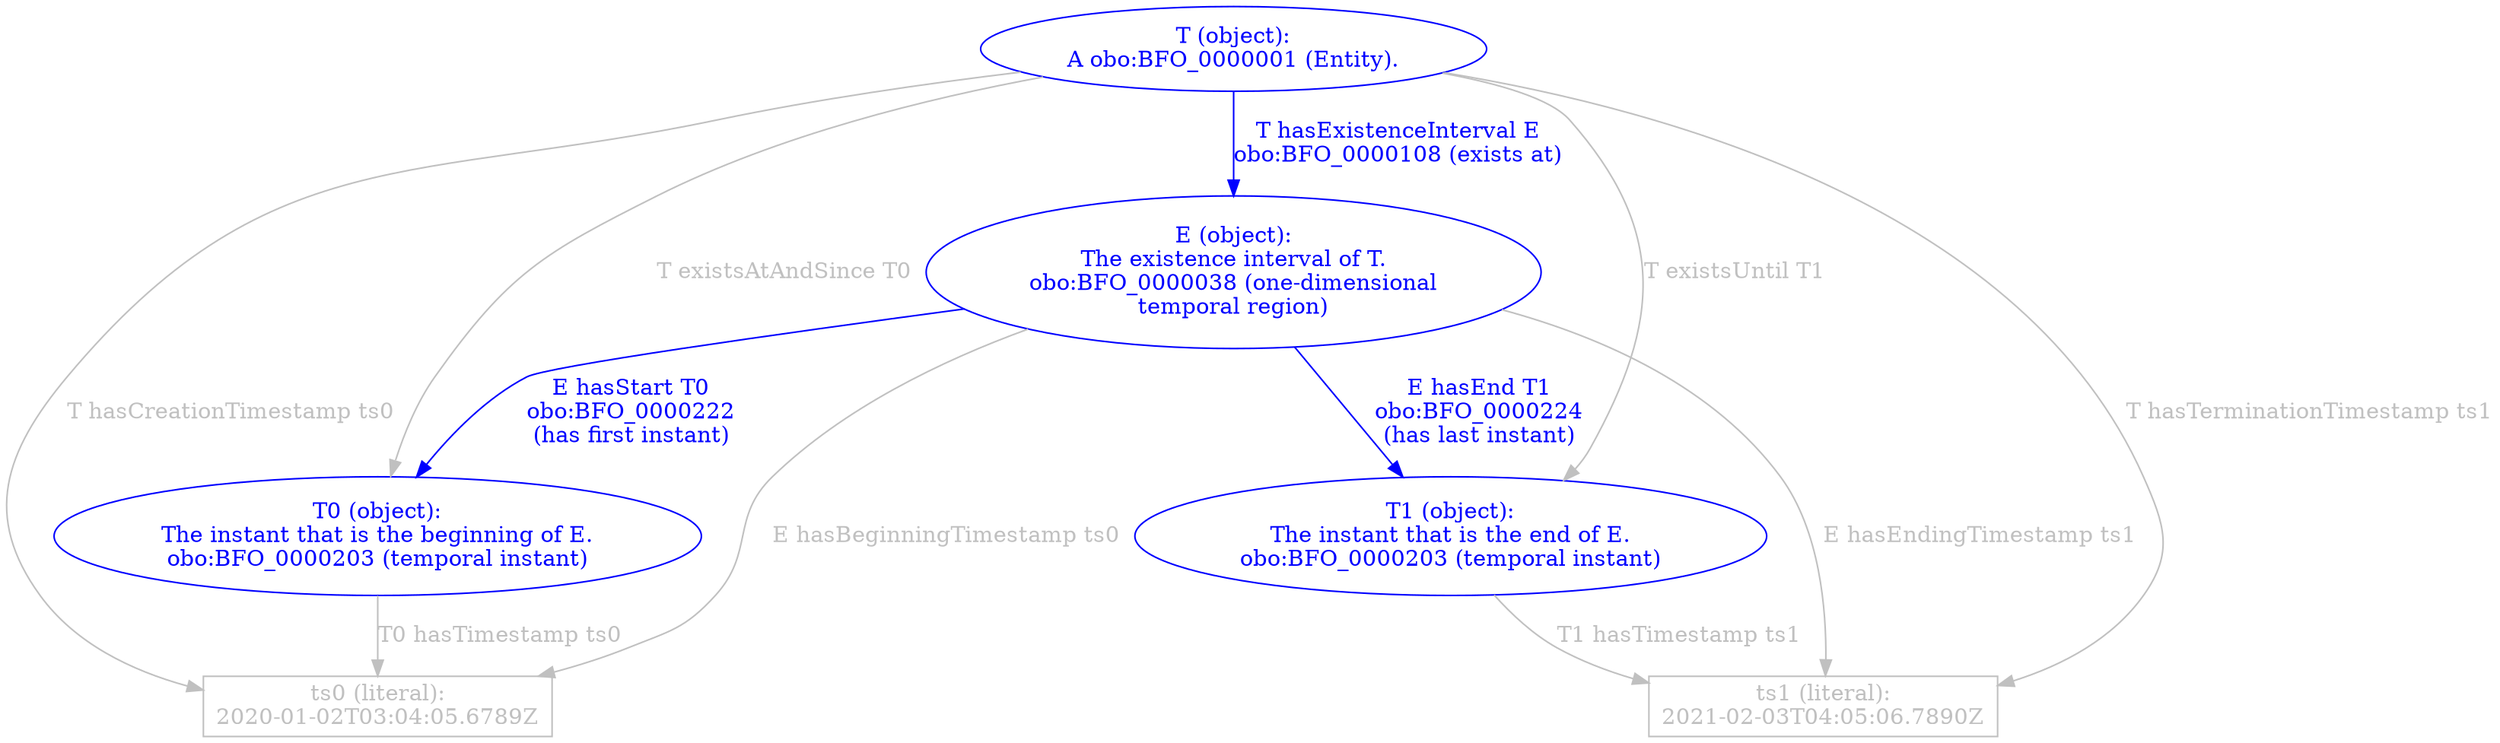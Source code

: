 digraph "abstraction" {
	n_t [label="T (object):\nA obo:BFO_0000001 (Entity)." color=blue fontcolor=blue] ;

	n_e [label="E (object):\nThe existence interval of T.\nobo:BFO_0000038 (one-dimensional\ntemporal region)" color=blue fontcolor=blue] ;

	n_t0 [label="T0 (object):\nThe instant that is the beginning of E.\nobo:BFO_0000203 (temporal instant)" color=blue fontcolor=blue];
	n_t1 [label="T1 (object):\nThe instant that is the end of E.\nobo:BFO_0000203 (temporal instant)" color=blue fontcolor=blue];

	l_ts0 [label="ts0 (literal):\n2020-01-02T03:04:05.6789Z" shape="box" color=silver fontcolor=silver];
	l_ts1 [label="ts1 (literal):\n2021-02-03T04:05:06.7890Z" shape="box" color=silver fontcolor=silver];

	n_t -> n_e [label="T hasExistenceInterval E\nobo:BFO_0000108 (exists at)" color=blue fontcolor=blue] ;
	n_t -> n_t0 [label="T existsAtAndSince T0" color=silver fontcolor=silver] ;
	n_t -> n_t1 [label="T existsUntil T1" color=silver fontcolor=silver] ;
	n_t -> l_ts0 [label="T hasCreationTimestamp ts0" color=silver fontcolor=silver];
	n_t -> l_ts1 [label="T hasTerminationTimestamp ts1" color=silver fontcolor=silver];

	n_e -> n_t0 [label="E hasStart T0\nobo:BFO_0000222\n(has first instant)" color=blue fontcolor=blue];
	n_e -> n_t1 [label="E hasEnd T1\nobo:BFO_0000224\n(has last instant)" color=blue fontcolor=blue];
	n_e -> l_ts0 [label="E hasBeginningTimestamp ts0" color=silver fontcolor=silver] ;
	n_e -> l_ts1 [label="E hasEndingTimestamp ts1" color=silver fontcolor=silver] ;

	n_t0 -> l_ts0 [label="T0 hasTimestamp ts0" color=silver fontcolor=silver];
	n_t1 -> l_ts1 [label="T1 hasTimestamp ts1" color=silver fontcolor=silver];
}
